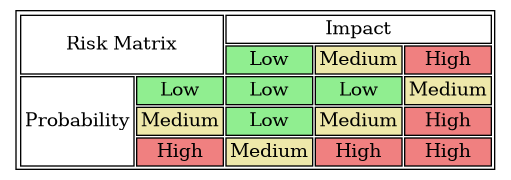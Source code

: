 @startuml
digraph Risk {
    label=<
        <TABLE>
            <TR>
                <TD ROWSPAN="2" COLSPAN="2">Risk Matrix</TD>
                <TD COLSPAN="3">Impact</TD> 
            </TR>
            <TR>
                <TD BGColor="LightGreen">Low</TD>
                <TD BGColor="PaleGoldenRod">Medium</TD>
                <TD BGColor="LightCoral">High</TD>
            </TR> 
            <TR>
                <TD ROWSPAN="3">Probability</TD>
                <TD BGColor="LightGreen">Low</TD>
                <TD BGColor="LightGreen">Low</TD>
                <TD BGColor="LightGreen">Low</TD>
                <TD BGColor="PaleGoldenRod">Medium</TD>
            </TR> 
            <TR>
                <TD BGColor="PaleGoldenRod">Medium</TD>
                <TD BGColor="LightGreen">Low</TD>
                <TD BGColor="PaleGoldenRod">Medium</TD>
                <TD BGColor="LightCoral">High</TD>
            </TR>
            <TR>
                <TD BGColor="LightCoral">High</TD>
                <TD BGColor="PaleGoldenRod">Medium</TD>
                <TD BGColor="LightCoral">High</TD>
                <TD BGColor="LightCoral">High</TD>
            </TR>
        </TABLE>
    >
}
@enduml
